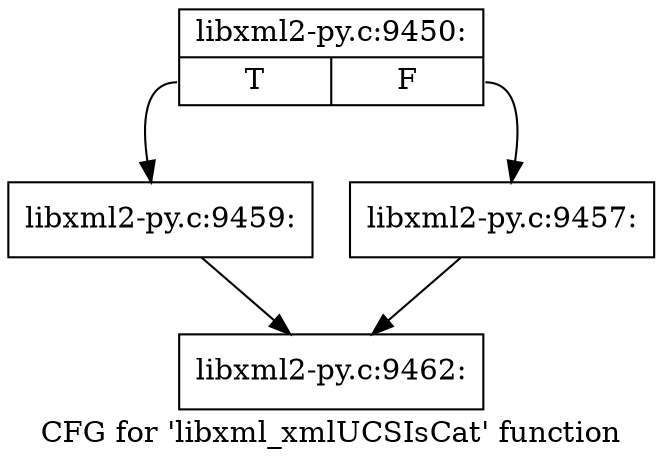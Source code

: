 digraph "CFG for 'libxml_xmlUCSIsCat' function" {
	label="CFG for 'libxml_xmlUCSIsCat' function";

	Node0x451b3b0 [shape=record,label="{libxml2-py.c:9450:|{<s0>T|<s1>F}}"];
	Node0x451b3b0:s0 -> Node0x451e470;
	Node0x451b3b0:s1 -> Node0x451e420;
	Node0x451e420 [shape=record,label="{libxml2-py.c:9457:}"];
	Node0x451e420 -> Node0x451c9d0;
	Node0x451e470 [shape=record,label="{libxml2-py.c:9459:}"];
	Node0x451e470 -> Node0x451c9d0;
	Node0x451c9d0 [shape=record,label="{libxml2-py.c:9462:}"];
}
